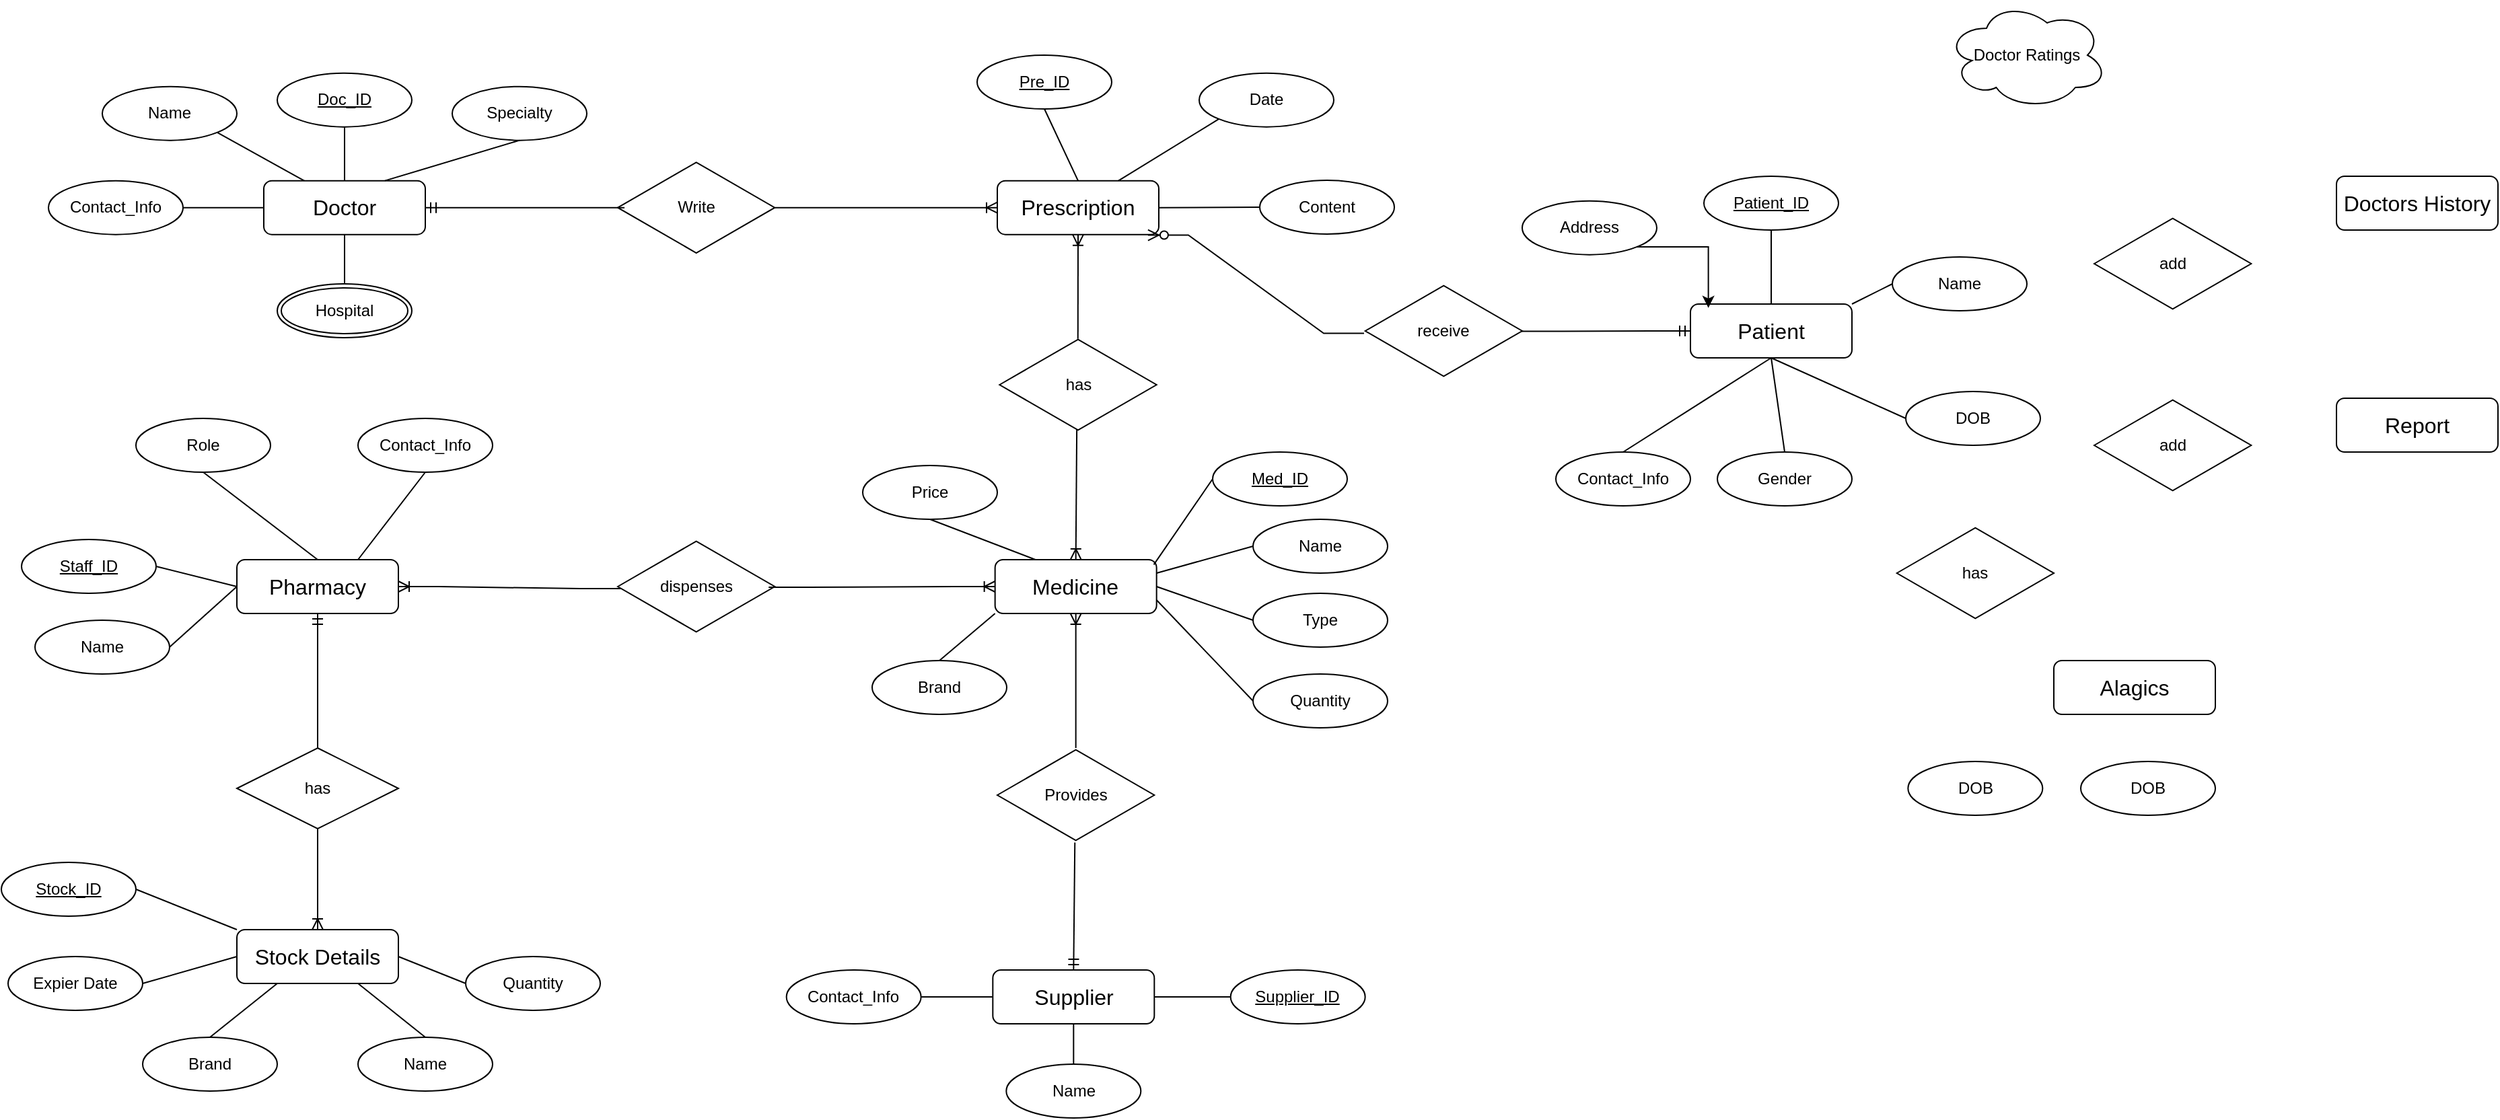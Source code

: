 <mxfile version="24.6.3" type="github">
  <diagram name="Page-1" id="iVzlun0QSoS3-AnxW-2T">
    <mxGraphModel dx="2868" dy="1556" grid="1" gridSize="10" guides="1" tooltips="1" connect="1" arrows="1" fold="1" page="1" pageScale="1" pageWidth="850" pageHeight="1100" math="0" shadow="0">
      <root>
        <mxCell id="0" />
        <mxCell id="1" parent="0" />
        <mxCell id="OggEks25qi9N1Qm2_PGX-1" value="&lt;font size=&quot;3&quot;&gt;Doctor&lt;/font&gt;" style="rounded=1;whiteSpace=wrap;html=1;" vertex="1" parent="1">
          <mxGeometry x="455" y="573.33" width="120" height="40" as="geometry" />
        </mxCell>
        <mxCell id="OggEks25qi9N1Qm2_PGX-2" style="edgeStyle=orthogonalEdgeStyle;rounded=0;orthogonalLoop=1;jettySize=auto;html=1;exitX=0.5;exitY=1;exitDx=0;exitDy=0;" edge="1" parent="1" source="OggEks25qi9N1Qm2_PGX-1" target="OggEks25qi9N1Qm2_PGX-1">
          <mxGeometry relative="1" as="geometry" />
        </mxCell>
        <mxCell id="OggEks25qi9N1Qm2_PGX-3" value="&lt;font size=&quot;3&quot;&gt;Prescription&lt;/font&gt;" style="rounded=1;whiteSpace=wrap;html=1;" vertex="1" parent="1">
          <mxGeometry x="1000" y="573.33" width="120" height="40" as="geometry" />
        </mxCell>
        <mxCell id="OggEks25qi9N1Qm2_PGX-4" value="Write" style="html=1;whiteSpace=wrap;aspect=fixed;shape=isoRectangle;" vertex="1" parent="1">
          <mxGeometry x="718" y="558.33" width="116.66" height="70" as="geometry" />
        </mxCell>
        <mxCell id="OggEks25qi9N1Qm2_PGX-5" value="&lt;font size=&quot;3&quot;&gt;Patient&lt;/font&gt;" style="rounded=1;whiteSpace=wrap;html=1;" vertex="1" parent="1">
          <mxGeometry x="1515" y="665" width="120" height="40" as="geometry" />
        </mxCell>
        <mxCell id="OggEks25qi9N1Qm2_PGX-6" value="&lt;font size=&quot;3&quot;&gt;Medicine&lt;/font&gt;" style="rounded=1;whiteSpace=wrap;html=1;" vertex="1" parent="1">
          <mxGeometry x="998.33" y="855" width="120" height="40" as="geometry" />
        </mxCell>
        <mxCell id="OggEks25qi9N1Qm2_PGX-7" value="&lt;font size=&quot;3&quot;&gt;Supplier&lt;/font&gt;" style="rounded=1;whiteSpace=wrap;html=1;" vertex="1" parent="1">
          <mxGeometry x="996.66" y="1160" width="120" height="40" as="geometry" />
        </mxCell>
        <mxCell id="OggEks25qi9N1Qm2_PGX-8" value="&lt;font size=&quot;3&quot;&gt;Pharmacy&lt;/font&gt;" style="rounded=1;whiteSpace=wrap;html=1;" vertex="1" parent="1">
          <mxGeometry x="435" y="855" width="120" height="40" as="geometry" />
        </mxCell>
        <mxCell id="OggEks25qi9N1Qm2_PGX-9" value="Provides" style="html=1;whiteSpace=wrap;aspect=fixed;shape=isoRectangle;" vertex="1" parent="1">
          <mxGeometry x="1000" y="995" width="116.66" height="70" as="geometry" />
        </mxCell>
        <mxCell id="OggEks25qi9N1Qm2_PGX-10" value="receive" style="html=1;whiteSpace=wrap;aspect=fixed;shape=isoRectangle;" vertex="1" parent="1">
          <mxGeometry x="1273.33" y="650" width="116.66" height="70" as="geometry" />
        </mxCell>
        <mxCell id="OggEks25qi9N1Qm2_PGX-11" value="dispenses" style="html=1;whiteSpace=wrap;aspect=fixed;shape=isoRectangle;" vertex="1" parent="1">
          <mxGeometry x="718" y="840" width="116.66" height="70" as="geometry" />
        </mxCell>
        <mxCell id="OggEks25qi9N1Qm2_PGX-12" value="Contact_Info" style="ellipse;whiteSpace=wrap;html=1;align=center;" vertex="1" parent="1">
          <mxGeometry x="295" y="573.33" width="100" height="40" as="geometry" />
        </mxCell>
        <mxCell id="OggEks25qi9N1Qm2_PGX-13" value="Specialty" style="ellipse;whiteSpace=wrap;html=1;align=center;" vertex="1" parent="1">
          <mxGeometry x="595" y="503.33" width="100" height="40" as="geometry" />
        </mxCell>
        <mxCell id="OggEks25qi9N1Qm2_PGX-14" value="Name" style="ellipse;whiteSpace=wrap;html=1;align=center;" vertex="1" parent="1">
          <mxGeometry x="335" y="503.33" width="100" height="40" as="geometry" />
        </mxCell>
        <mxCell id="OggEks25qi9N1Qm2_PGX-15" value="Date" style="ellipse;whiteSpace=wrap;html=1;align=center;" vertex="1" parent="1">
          <mxGeometry x="1150" y="493.33" width="100" height="40" as="geometry" />
        </mxCell>
        <mxCell id="OggEks25qi9N1Qm2_PGX-16" value="Contact_Info" style="ellipse;whiteSpace=wrap;html=1;align=center;" vertex="1" parent="1">
          <mxGeometry x="1415" y="775" width="100" height="40" as="geometry" />
        </mxCell>
        <mxCell id="OggEks25qi9N1Qm2_PGX-17" value="Gender" style="ellipse;whiteSpace=wrap;html=1;align=center;" vertex="1" parent="1">
          <mxGeometry x="1535" y="775" width="100" height="40" as="geometry" />
        </mxCell>
        <mxCell id="OggEks25qi9N1Qm2_PGX-18" value="Name" style="ellipse;whiteSpace=wrap;html=1;align=center;" vertex="1" parent="1">
          <mxGeometry x="1665" y="630" width="100" height="40" as="geometry" />
        </mxCell>
        <mxCell id="OggEks25qi9N1Qm2_PGX-19" value="DOB" style="ellipse;whiteSpace=wrap;html=1;align=center;" vertex="1" parent="1">
          <mxGeometry x="1675" y="730" width="100" height="40" as="geometry" />
        </mxCell>
        <mxCell id="OggEks25qi9N1Qm2_PGX-20" value="has" style="html=1;whiteSpace=wrap;aspect=fixed;shape=isoRectangle;" vertex="1" parent="1">
          <mxGeometry x="1001.67" y="690" width="116.66" height="70" as="geometry" />
        </mxCell>
        <mxCell id="OggEks25qi9N1Qm2_PGX-21" value="Name" style="ellipse;whiteSpace=wrap;html=1;align=center;" vertex="1" parent="1">
          <mxGeometry x="285" y="900" width="100" height="40" as="geometry" />
        </mxCell>
        <mxCell id="OggEks25qi9N1Qm2_PGX-22" value="Contact_Info" style="ellipse;whiteSpace=wrap;html=1;align=center;" vertex="1" parent="1">
          <mxGeometry x="843.33" y="1160" width="100" height="40" as="geometry" />
        </mxCell>
        <mxCell id="OggEks25qi9N1Qm2_PGX-23" value="Contact_Info" style="ellipse;whiteSpace=wrap;html=1;align=center;" vertex="1" parent="1">
          <mxGeometry x="525" y="750" width="100" height="40" as="geometry" />
        </mxCell>
        <mxCell id="OggEks25qi9N1Qm2_PGX-24" value="Name" style="ellipse;whiteSpace=wrap;html=1;align=center;" vertex="1" parent="1">
          <mxGeometry x="1006.66" y="1230" width="100" height="40" as="geometry" />
        </mxCell>
        <mxCell id="OggEks25qi9N1Qm2_PGX-25" value="Name" style="ellipse;whiteSpace=wrap;html=1;align=center;" vertex="1" parent="1">
          <mxGeometry x="1190" y="825" width="100" height="40" as="geometry" />
        </mxCell>
        <mxCell id="OggEks25qi9N1Qm2_PGX-26" value="Type" style="ellipse;whiteSpace=wrap;html=1;align=center;" vertex="1" parent="1">
          <mxGeometry x="1190" y="880" width="100" height="40" as="geometry" />
        </mxCell>
        <mxCell id="OggEks25qi9N1Qm2_PGX-27" value="Quantity" style="ellipse;whiteSpace=wrap;html=1;align=center;" vertex="1" parent="1">
          <mxGeometry x="1190" y="940" width="100" height="40" as="geometry" />
        </mxCell>
        <mxCell id="OggEks25qi9N1Qm2_PGX-28" style="edgeStyle=orthogonalEdgeStyle;rounded=0;orthogonalLoop=1;jettySize=auto;html=1;exitX=0.5;exitY=1;exitDx=0;exitDy=0;" edge="1" parent="1" source="OggEks25qi9N1Qm2_PGX-26" target="OggEks25qi9N1Qm2_PGX-26">
          <mxGeometry relative="1" as="geometry" />
        </mxCell>
        <mxCell id="OggEks25qi9N1Qm2_PGX-29" value="Price" style="ellipse;whiteSpace=wrap;html=1;align=center;" vertex="1" parent="1">
          <mxGeometry x="900.0" y="785" width="100" height="40" as="geometry" />
        </mxCell>
        <mxCell id="OggEks25qi9N1Qm2_PGX-30" style="line;strokeWidth=1;rotatable=0;dashed=0;labelPosition=right;align=left;verticalAlign=middle;spacingTop=0;spacingLeft=6;points=[];portConstraint=eastwest;" edge="1" parent="1" source="OggEks25qi9N1Qm2_PGX-31">
          <mxGeometry relative="1" as="geometry">
            <mxPoint x="475" y="900" as="targetPoint" />
          </mxGeometry>
        </mxCell>
        <mxCell id="OggEks25qi9N1Qm2_PGX-31" value="Role" style="ellipse;whiteSpace=wrap;html=1;align=center;" vertex="1" parent="1">
          <mxGeometry x="360" y="750" width="100" height="40" as="geometry" />
        </mxCell>
        <mxCell id="OggEks25qi9N1Qm2_PGX-32" value="" style="endArrow=none;html=1;rounded=0;exitX=1;exitY=0.5;exitDx=0;exitDy=0;entryX=0;entryY=0.5;entryDx=0;entryDy=0;" edge="1" parent="1" source="OggEks25qi9N1Qm2_PGX-21" target="OggEks25qi9N1Qm2_PGX-8">
          <mxGeometry relative="1" as="geometry">
            <mxPoint x="575" y="910" as="sourcePoint" />
            <mxPoint x="735" y="910" as="targetPoint" />
          </mxGeometry>
        </mxCell>
        <mxCell id="OggEks25qi9N1Qm2_PGX-33" value="" style="endArrow=none;html=1;rounded=0;exitX=1;exitY=0.5;exitDx=0;exitDy=0;entryX=0;entryY=0.5;entryDx=0;entryDy=0;" edge="1" parent="1" source="OggEks25qi9N1Qm2_PGX-95" target="OggEks25qi9N1Qm2_PGX-8">
          <mxGeometry relative="1" as="geometry">
            <mxPoint x="375.0" y="860.0" as="sourcePoint" />
            <mxPoint x="430" y="840" as="targetPoint" />
          </mxGeometry>
        </mxCell>
        <mxCell id="OggEks25qi9N1Qm2_PGX-34" value="" style="endArrow=none;html=1;rounded=0;exitX=0.5;exitY=1;exitDx=0;exitDy=0;entryX=0.5;entryY=0;entryDx=0;entryDy=0;" edge="1" parent="1" source="OggEks25qi9N1Qm2_PGX-31" target="OggEks25qi9N1Qm2_PGX-8">
          <mxGeometry relative="1" as="geometry">
            <mxPoint x="435" y="960" as="sourcePoint" />
            <mxPoint x="495" y="900" as="targetPoint" />
          </mxGeometry>
        </mxCell>
        <mxCell id="OggEks25qi9N1Qm2_PGX-35" value="" style="endArrow=none;html=1;rounded=0;entryX=0.75;entryY=0;entryDx=0;entryDy=0;exitX=0.5;exitY=1;exitDx=0;exitDy=0;" edge="1" parent="1" source="OggEks25qi9N1Qm2_PGX-23" target="OggEks25qi9N1Qm2_PGX-8">
          <mxGeometry relative="1" as="geometry">
            <mxPoint x="565" y="790" as="sourcePoint" />
            <mxPoint x="555" y="895" as="targetPoint" />
          </mxGeometry>
        </mxCell>
        <mxCell id="OggEks25qi9N1Qm2_PGX-36" value="" style="endArrow=none;html=1;rounded=0;entryX=0.25;entryY=0;entryDx=0;entryDy=0;exitX=0.5;exitY=1;exitDx=0;exitDy=0;" edge="1" parent="1" source="OggEks25qi9N1Qm2_PGX-29" target="OggEks25qi9N1Qm2_PGX-6">
          <mxGeometry relative="1" as="geometry">
            <mxPoint x="785" y="780" as="sourcePoint" />
            <mxPoint x="945" y="780" as="targetPoint" />
          </mxGeometry>
        </mxCell>
        <mxCell id="OggEks25qi9N1Qm2_PGX-37" value="" style="endArrow=none;html=1;rounded=0;entryX=0;entryY=0.5;entryDx=0;entryDy=0;exitX=1;exitY=0.75;exitDx=0;exitDy=0;" edge="1" parent="1" source="OggEks25qi9N1Qm2_PGX-6" target="OggEks25qi9N1Qm2_PGX-27">
          <mxGeometry relative="1" as="geometry">
            <mxPoint x="1098.33" y="970.14" as="sourcePoint" />
            <mxPoint x="1133.33" y="929.14" as="targetPoint" />
          </mxGeometry>
        </mxCell>
        <mxCell id="OggEks25qi9N1Qm2_PGX-38" value="" style="endArrow=none;html=1;rounded=0;exitX=1;exitY=0.25;exitDx=0;exitDy=0;entryX=0;entryY=0.5;entryDx=0;entryDy=0;" edge="1" parent="1" source="OggEks25qi9N1Qm2_PGX-6" target="OggEks25qi9N1Qm2_PGX-25">
          <mxGeometry relative="1" as="geometry">
            <mxPoint x="1144.16" y="906" as="sourcePoint" />
            <mxPoint x="1179" y="865" as="targetPoint" />
          </mxGeometry>
        </mxCell>
        <mxCell id="OggEks25qi9N1Qm2_PGX-39" value="" style="endArrow=none;html=1;rounded=0;entryX=0;entryY=0.5;entryDx=0;entryDy=0;exitX=1;exitY=0.5;exitDx=0;exitDy=0;" edge="1" parent="1" source="OggEks25qi9N1Qm2_PGX-6" target="OggEks25qi9N1Qm2_PGX-26">
          <mxGeometry relative="1" as="geometry">
            <mxPoint x="1151.66" y="941" as="sourcePoint" />
            <mxPoint x="1186.66" y="900" as="targetPoint" />
          </mxGeometry>
        </mxCell>
        <mxCell id="OggEks25qi9N1Qm2_PGX-40" value="" style="endArrow=none;html=1;rounded=0;entryX=0;entryY=0.5;entryDx=0;entryDy=0;exitX=0.983;exitY=0.092;exitDx=0;exitDy=0;exitPerimeter=0;" edge="1" parent="1" source="OggEks25qi9N1Qm2_PGX-6" target="OggEks25qi9N1Qm2_PGX-98">
          <mxGeometry relative="1" as="geometry">
            <mxPoint x="1111.66" y="831" as="sourcePoint" />
            <mxPoint x="1151.66" y="795" as="targetPoint" />
          </mxGeometry>
        </mxCell>
        <mxCell id="OggEks25qi9N1Qm2_PGX-41" value="" style="endArrow=none;html=1;rounded=0;entryX=0;entryY=0.5;entryDx=0;entryDy=0;exitX=1;exitY=0.5;exitDx=0;exitDy=0;" edge="1" parent="1" source="OggEks25qi9N1Qm2_PGX-7" target="OggEks25qi9N1Qm2_PGX-99">
          <mxGeometry relative="1" as="geometry">
            <mxPoint x="768.33" y="1265" as="sourcePoint" />
            <mxPoint x="1173.33" y="1180" as="targetPoint" />
          </mxGeometry>
        </mxCell>
        <mxCell id="OggEks25qi9N1Qm2_PGX-42" value="" style="endArrow=none;html=1;rounded=0;entryX=0.5;entryY=0;entryDx=0;entryDy=0;exitX=0.5;exitY=1;exitDx=0;exitDy=0;" edge="1" parent="1" source="OggEks25qi9N1Qm2_PGX-7" target="OggEks25qi9N1Qm2_PGX-24">
          <mxGeometry relative="1" as="geometry">
            <mxPoint x="778.33" y="1295" as="sourcePoint" />
            <mxPoint x="938.33" y="1295" as="targetPoint" />
          </mxGeometry>
        </mxCell>
        <mxCell id="OggEks25qi9N1Qm2_PGX-43" value="" style="endArrow=none;html=1;rounded=0;entryX=0;entryY=0.5;entryDx=0;entryDy=0;exitX=1;exitY=0.5;exitDx=0;exitDy=0;" edge="1" parent="1" source="OggEks25qi9N1Qm2_PGX-22" target="OggEks25qi9N1Qm2_PGX-7">
          <mxGeometry relative="1" as="geometry">
            <mxPoint x="773.33" y="1327.5" as="sourcePoint" />
            <mxPoint x="978.33" y="1172.5" as="targetPoint" />
          </mxGeometry>
        </mxCell>
        <mxCell id="OggEks25qi9N1Qm2_PGX-44" value="" style="endArrow=none;html=1;rounded=0;exitX=0.5;exitY=0;exitDx=0;exitDy=0;entryX=0.5;entryY=1;entryDx=0;entryDy=0;" edge="1" parent="1" source="OggEks25qi9N1Qm2_PGX-5" target="OggEks25qi9N1Qm2_PGX-97">
          <mxGeometry relative="1" as="geometry">
            <mxPoint x="1965" y="630" as="sourcePoint" />
            <mxPoint x="1565" y="620" as="targetPoint" />
          </mxGeometry>
        </mxCell>
        <mxCell id="OggEks25qi9N1Qm2_PGX-45" value="" style="endArrow=none;html=1;rounded=0;exitX=1;exitY=0;exitDx=0;exitDy=0;entryX=0;entryY=0.5;entryDx=0;entryDy=0;" edge="1" parent="1" source="OggEks25qi9N1Qm2_PGX-5" target="OggEks25qi9N1Qm2_PGX-18">
          <mxGeometry relative="1" as="geometry">
            <mxPoint x="1955" y="659.17" as="sourcePoint" />
            <mxPoint x="2115" y="659.17" as="targetPoint" />
          </mxGeometry>
        </mxCell>
        <mxCell id="OggEks25qi9N1Qm2_PGX-46" value="" style="endArrow=none;html=1;rounded=0;exitX=0.5;exitY=1;exitDx=0;exitDy=0;entryX=0;entryY=0.5;entryDx=0;entryDy=0;" edge="1" parent="1" source="OggEks25qi9N1Qm2_PGX-5" target="OggEks25qi9N1Qm2_PGX-19">
          <mxGeometry relative="1" as="geometry">
            <mxPoint x="1945" y="700" as="sourcePoint" />
            <mxPoint x="2105" y="700" as="targetPoint" />
          </mxGeometry>
        </mxCell>
        <mxCell id="OggEks25qi9N1Qm2_PGX-47" value="" style="endArrow=none;html=1;rounded=0;exitX=0.5;exitY=1;exitDx=0;exitDy=0;entryX=0.5;entryY=0;entryDx=0;entryDy=0;" edge="1" parent="1" source="OggEks25qi9N1Qm2_PGX-5" target="OggEks25qi9N1Qm2_PGX-17">
          <mxGeometry relative="1" as="geometry">
            <mxPoint x="1935" y="730" as="sourcePoint" />
            <mxPoint x="2095" y="730" as="targetPoint" />
          </mxGeometry>
        </mxCell>
        <mxCell id="OggEks25qi9N1Qm2_PGX-48" value="" style="endArrow=none;html=1;rounded=0;exitX=0.5;exitY=0;exitDx=0;exitDy=0;entryX=0.5;entryY=1;entryDx=0;entryDy=0;" edge="1" parent="1" source="OggEks25qi9N1Qm2_PGX-16" target="OggEks25qi9N1Qm2_PGX-5">
          <mxGeometry relative="1" as="geometry">
            <mxPoint x="1925" y="760" as="sourcePoint" />
            <mxPoint x="2085" y="760" as="targetPoint" />
          </mxGeometry>
        </mxCell>
        <mxCell id="OggEks25qi9N1Qm2_PGX-49" value="" style="endArrow=none;html=1;rounded=0;entryX=0;entryY=0.5;entryDx=0;entryDy=0;exitX=1;exitY=0.5;exitDx=0;exitDy=0;" edge="1" parent="1" source="OggEks25qi9N1Qm2_PGX-12" target="OggEks25qi9N1Qm2_PGX-1">
          <mxGeometry relative="1" as="geometry">
            <mxPoint x="355" y="663.33" as="sourcePoint" />
            <mxPoint x="515" y="663.33" as="targetPoint" />
          </mxGeometry>
        </mxCell>
        <mxCell id="OggEks25qi9N1Qm2_PGX-50" value="" style="endArrow=none;html=1;rounded=0;entryX=0.25;entryY=0;entryDx=0;entryDy=0;exitX=1;exitY=1;exitDx=0;exitDy=0;" edge="1" parent="1" source="OggEks25qi9N1Qm2_PGX-14" target="OggEks25qi9N1Qm2_PGX-1">
          <mxGeometry relative="1" as="geometry">
            <mxPoint x="325" y="673.33" as="sourcePoint" />
            <mxPoint x="485" y="673.33" as="targetPoint" />
          </mxGeometry>
        </mxCell>
        <mxCell id="OggEks25qi9N1Qm2_PGX-51" value="" style="endArrow=none;html=1;rounded=0;entryX=0.5;entryY=0;entryDx=0;entryDy=0;exitX=0.5;exitY=1;exitDx=0;exitDy=0;" edge="1" parent="1" source="OggEks25qi9N1Qm2_PGX-66" target="OggEks25qi9N1Qm2_PGX-1">
          <mxGeometry relative="1" as="geometry">
            <mxPoint x="515" y="543.33" as="sourcePoint" />
            <mxPoint x="505" y="683.33" as="targetPoint" />
          </mxGeometry>
        </mxCell>
        <mxCell id="OggEks25qi9N1Qm2_PGX-52" value="" style="endArrow=none;html=1;rounded=0;entryX=0.5;entryY=1;entryDx=0;entryDy=0;exitX=0.75;exitY=0;exitDx=0;exitDy=0;" edge="1" parent="1" source="OggEks25qi9N1Qm2_PGX-1" target="OggEks25qi9N1Qm2_PGX-13">
          <mxGeometry relative="1" as="geometry">
            <mxPoint x="395" y="703.33" as="sourcePoint" />
            <mxPoint x="555" y="703.33" as="targetPoint" />
          </mxGeometry>
        </mxCell>
        <mxCell id="OggEks25qi9N1Qm2_PGX-53" value="" style="endArrow=none;html=1;rounded=0;entryX=0.5;entryY=1;entryDx=0;entryDy=0;exitX=0.5;exitY=0;exitDx=0;exitDy=0;" edge="1" parent="1" source="OggEks25qi9N1Qm2_PGX-3" target="OggEks25qi9N1Qm2_PGX-96">
          <mxGeometry relative="1" as="geometry">
            <mxPoint x="540" y="693.33" as="sourcePoint" />
            <mxPoint x="1045" y="520" as="targetPoint" />
          </mxGeometry>
        </mxCell>
        <mxCell id="OggEks25qi9N1Qm2_PGX-54" value="" style="endArrow=none;html=1;rounded=0;entryX=0;entryY=1;entryDx=0;entryDy=0;exitX=0.75;exitY=0;exitDx=0;exitDy=0;" edge="1" parent="1" source="OggEks25qi9N1Qm2_PGX-3" target="OggEks25qi9N1Qm2_PGX-15">
          <mxGeometry relative="1" as="geometry">
            <mxPoint x="750" y="653.33" as="sourcePoint" />
            <mxPoint x="910" y="653.33" as="targetPoint" />
          </mxGeometry>
        </mxCell>
        <mxCell id="OggEks25qi9N1Qm2_PGX-55" value="" style="edgeStyle=entityRelationEdgeStyle;fontSize=12;html=1;endArrow=ERoneToMany;rounded=0;entryX=0;entryY=0.5;entryDx=0;entryDy=0;exitX=0.961;exitY=0.507;exitDx=0;exitDy=0;exitPerimeter=0;" edge="1" parent="1" source="OggEks25qi9N1Qm2_PGX-11" target="OggEks25qi9N1Qm2_PGX-6">
          <mxGeometry width="100" height="100" relative="1" as="geometry">
            <mxPoint x="875" y="880" as="sourcePoint" />
            <mxPoint x="975" y="780" as="targetPoint" />
          </mxGeometry>
        </mxCell>
        <mxCell id="OggEks25qi9N1Qm2_PGX-56" value="" style="edgeStyle=entityRelationEdgeStyle;fontSize=12;html=1;endArrow=ERoneToMany;rounded=0;exitX=0.018;exitY=0.522;exitDx=0;exitDy=0;exitPerimeter=0;entryX=1;entryY=0.5;entryDx=0;entryDy=0;" edge="1" parent="1" source="OggEks25qi9N1Qm2_PGX-11" target="OggEks25qi9N1Qm2_PGX-8">
          <mxGeometry width="100" height="100" relative="1" as="geometry">
            <mxPoint x="567" y="900" as="sourcePoint" />
            <mxPoint x="685" y="990" as="targetPoint" />
          </mxGeometry>
        </mxCell>
        <mxCell id="OggEks25qi9N1Qm2_PGX-57" value="" style="edgeStyle=entityRelationEdgeStyle;fontSize=12;html=1;endArrow=ERmandOne;rounded=0;exitX=0.043;exitY=0.5;exitDx=0;exitDy=0;exitPerimeter=0;entryX=1;entryY=0.5;entryDx=0;entryDy=0;" edge="1" parent="1" source="OggEks25qi9N1Qm2_PGX-4" target="OggEks25qi9N1Qm2_PGX-1">
          <mxGeometry width="100" height="100" relative="1" as="geometry">
            <mxPoint x="1345" y="800" as="sourcePoint" />
            <mxPoint x="1445" y="700" as="targetPoint" />
          </mxGeometry>
        </mxCell>
        <mxCell id="OggEks25qi9N1Qm2_PGX-58" value="" style="edgeStyle=entityRelationEdgeStyle;fontSize=12;html=1;endArrow=ERoneToMany;rounded=0;entryX=0;entryY=0.5;entryDx=0;entryDy=0;exitX=1.002;exitY=0.501;exitDx=0;exitDy=0;exitPerimeter=0;" edge="1" parent="1" source="OggEks25qi9N1Qm2_PGX-4" target="OggEks25qi9N1Qm2_PGX-3">
          <mxGeometry width="100" height="100" relative="1" as="geometry">
            <mxPoint x="1345" y="800" as="sourcePoint" />
            <mxPoint x="1445" y="700" as="targetPoint" />
          </mxGeometry>
        </mxCell>
        <mxCell id="OggEks25qi9N1Qm2_PGX-59" value="" style="fontSize=12;html=1;endArrow=ERoneToMany;rounded=0;entryX=0.5;entryY=1;entryDx=0;entryDy=0;exitX=0.499;exitY=0.013;exitDx=0;exitDy=0;exitPerimeter=0;" edge="1" parent="1" source="OggEks25qi9N1Qm2_PGX-20" target="OggEks25qi9N1Qm2_PGX-3">
          <mxGeometry width="100" height="100" relative="1" as="geometry">
            <mxPoint x="825" y="740" as="sourcePoint" />
            <mxPoint x="925" y="640" as="targetPoint" />
          </mxGeometry>
        </mxCell>
        <mxCell id="OggEks25qi9N1Qm2_PGX-60" value="" style="fontSize=12;html=1;endArrow=ERoneToMany;rounded=0;entryX=0.5;entryY=0;entryDx=0;entryDy=0;exitX=0.492;exitY=0.974;exitDx=0;exitDy=0;exitPerimeter=0;" edge="1" parent="1" source="OggEks25qi9N1Qm2_PGX-20" target="OggEks25qi9N1Qm2_PGX-6">
          <mxGeometry width="100" height="100" relative="1" as="geometry">
            <mxPoint x="860" y="760" as="sourcePoint" />
            <mxPoint x="960" y="660" as="targetPoint" />
          </mxGeometry>
        </mxCell>
        <mxCell id="OggEks25qi9N1Qm2_PGX-61" value="" style="edgeStyle=entityRelationEdgeStyle;fontSize=12;html=1;endArrow=ERmandOne;rounded=0;entryX=0;entryY=0.5;entryDx=0;entryDy=0;exitX=0.994;exitY=0.504;exitDx=0;exitDy=0;exitPerimeter=0;" edge="1" parent="1" source="OggEks25qi9N1Qm2_PGX-10" target="OggEks25qi9N1Qm2_PGX-5">
          <mxGeometry width="100" height="100" relative="1" as="geometry">
            <mxPoint x="1375" y="650" as="sourcePoint" />
            <mxPoint x="1475" y="550" as="targetPoint" />
          </mxGeometry>
        </mxCell>
        <mxCell id="OggEks25qi9N1Qm2_PGX-62" value="" style="fontSize=12;html=1;endArrow=ERoneToMany;rounded=0;entryX=0.5;entryY=1;entryDx=0;entryDy=0;exitX=0.5;exitY=0;exitDx=0;exitDy=0;exitPerimeter=0;" edge="1" parent="1" source="OggEks25qi9N1Qm2_PGX-9" target="OggEks25qi9N1Qm2_PGX-6">
          <mxGeometry width="100" height="100" relative="1" as="geometry">
            <mxPoint x="855" y="1140" as="sourcePoint" />
            <mxPoint x="955" y="1040" as="targetPoint" />
          </mxGeometry>
        </mxCell>
        <mxCell id="OggEks25qi9N1Qm2_PGX-63" value="" style="fontSize=12;html=1;endArrow=ERmandOne;rounded=0;entryX=0.5;entryY=0;entryDx=0;entryDy=0;exitX=0.494;exitY=1.003;exitDx=0;exitDy=0;exitPerimeter=0;" edge="1" parent="1" source="OggEks25qi9N1Qm2_PGX-9" target="OggEks25qi9N1Qm2_PGX-7">
          <mxGeometry width="100" height="100" relative="1" as="geometry">
            <mxPoint x="995" y="1170" as="sourcePoint" />
            <mxPoint x="1095" y="1070" as="targetPoint" />
          </mxGeometry>
        </mxCell>
        <mxCell id="OggEks25qi9N1Qm2_PGX-64" value="" style="endArrow=none;html=1;rounded=0;entryX=0.5;entryY=1;entryDx=0;entryDy=0;exitX=0.5;exitY=0;exitDx=0;exitDy=0;" edge="1" parent="1" source="OggEks25qi9N1Qm2_PGX-65" target="OggEks25qi9N1Qm2_PGX-1">
          <mxGeometry relative="1" as="geometry">
            <mxPoint x="235" y="720" as="sourcePoint" />
            <mxPoint x="395" y="720" as="targetPoint" />
          </mxGeometry>
        </mxCell>
        <mxCell id="OggEks25qi9N1Qm2_PGX-65" value="Hospital" style="ellipse;shape=doubleEllipse;margin=3;whiteSpace=wrap;html=1;align=center;" vertex="1" parent="1">
          <mxGeometry x="465" y="650" width="100" height="40" as="geometry" />
        </mxCell>
        <mxCell id="OggEks25qi9N1Qm2_PGX-66" value="Doc_ID" style="ellipse;whiteSpace=wrap;html=1;align=center;fontStyle=4;" vertex="1" parent="1">
          <mxGeometry x="465" y="493.33" width="100" height="40" as="geometry" />
        </mxCell>
        <mxCell id="OggEks25qi9N1Qm2_PGX-67" value="Content" style="ellipse;whiteSpace=wrap;html=1;align=center;" vertex="1" parent="1">
          <mxGeometry x="1195" y="573" width="100" height="40" as="geometry" />
        </mxCell>
        <mxCell id="OggEks25qi9N1Qm2_PGX-68" value="" style="endArrow=none;html=1;rounded=0;exitX=1;exitY=0.5;exitDx=0;exitDy=0;entryX=0;entryY=0.5;entryDx=0;entryDy=0;" edge="1" parent="1" source="OggEks25qi9N1Qm2_PGX-3" target="OggEks25qi9N1Qm2_PGX-67">
          <mxGeometry relative="1" as="geometry">
            <mxPoint x="1075" y="650" as="sourcePoint" />
            <mxPoint x="1235" y="650" as="targetPoint" />
          </mxGeometry>
        </mxCell>
        <mxCell id="OggEks25qi9N1Qm2_PGX-69" value="" style="edgeStyle=entityRelationEdgeStyle;fontSize=12;html=1;endArrow=ERzeroToMany;endFill=1;rounded=0;entryX=0.933;entryY=1.011;entryDx=0;entryDy=0;entryPerimeter=0;exitX=-0.007;exitY=0.525;exitDx=0;exitDy=0;exitPerimeter=0;" edge="1" parent="1" source="OggEks25qi9N1Qm2_PGX-10" target="OggEks25qi9N1Qm2_PGX-3">
          <mxGeometry width="100" height="100" relative="1" as="geometry">
            <mxPoint x="1135" y="800" as="sourcePoint" />
            <mxPoint x="1235" y="700" as="targetPoint" />
          </mxGeometry>
        </mxCell>
        <mxCell id="OggEks25qi9N1Qm2_PGX-70" value="Brand" style="ellipse;whiteSpace=wrap;html=1;align=center;" vertex="1" parent="1">
          <mxGeometry x="907" y="930" width="100" height="40" as="geometry" />
        </mxCell>
        <mxCell id="OggEks25qi9N1Qm2_PGX-71" value="" style="endArrow=none;html=1;rounded=0;entryX=0;entryY=1;entryDx=0;entryDy=0;exitX=0.5;exitY=0;exitDx=0;exitDy=0;" edge="1" parent="1" source="OggEks25qi9N1Qm2_PGX-70" target="OggEks25qi9N1Qm2_PGX-6">
          <mxGeometry relative="1" as="geometry">
            <mxPoint x="1005" y="1050" as="sourcePoint" />
            <mxPoint x="1165" y="1050" as="targetPoint" />
          </mxGeometry>
        </mxCell>
        <mxCell id="OggEks25qi9N1Qm2_PGX-72" value="&lt;font size=&quot;3&quot;&gt;Stock Details&lt;/font&gt;" style="rounded=1;whiteSpace=wrap;html=1;" vertex="1" parent="1">
          <mxGeometry x="435" y="1130" width="120" height="40" as="geometry" />
        </mxCell>
        <mxCell id="OggEks25qi9N1Qm2_PGX-73" value="Brand" style="ellipse;whiteSpace=wrap;html=1;align=center;" vertex="1" parent="1">
          <mxGeometry x="365" y="1210" width="100" height="40" as="geometry" />
        </mxCell>
        <mxCell id="OggEks25qi9N1Qm2_PGX-74" value="Name" style="ellipse;whiteSpace=wrap;html=1;align=center;" vertex="1" parent="1">
          <mxGeometry x="525" y="1210" width="100" height="40" as="geometry" />
        </mxCell>
        <mxCell id="OggEks25qi9N1Qm2_PGX-75" value="Quantity" style="ellipse;whiteSpace=wrap;html=1;align=center;" vertex="1" parent="1">
          <mxGeometry x="605" y="1150" width="100" height="40" as="geometry" />
        </mxCell>
        <mxCell id="OggEks25qi9N1Qm2_PGX-76" value="Expier Date" style="ellipse;whiteSpace=wrap;html=1;align=center;" vertex="1" parent="1">
          <mxGeometry x="265" y="1150" width="100" height="40" as="geometry" />
        </mxCell>
        <mxCell id="OggEks25qi9N1Qm2_PGX-77" value="has" style="shape=rhombus;perimeter=rhombusPerimeter;whiteSpace=wrap;html=1;align=center;" vertex="1" parent="1">
          <mxGeometry x="435" y="995" width="120" height="60" as="geometry" />
        </mxCell>
        <mxCell id="OggEks25qi9N1Qm2_PGX-78" value="" style="fontSize=12;html=1;endArrow=ERoneToMany;rounded=0;entryX=0.5;entryY=0;entryDx=0;entryDy=0;exitX=0.5;exitY=1;exitDx=0;exitDy=0;" edge="1" parent="1" source="OggEks25qi9N1Qm2_PGX-77" target="OggEks25qi9N1Qm2_PGX-72">
          <mxGeometry width="100" height="100" relative="1" as="geometry">
            <mxPoint x="495" y="1040" as="sourcePoint" />
            <mxPoint x="595" y="940" as="targetPoint" />
          </mxGeometry>
        </mxCell>
        <mxCell id="OggEks25qi9N1Qm2_PGX-79" value="" style="fontSize=12;html=1;endArrow=ERmandOne;rounded=0;entryX=0.5;entryY=1;entryDx=0;entryDy=0;exitX=0.5;exitY=0;exitDx=0;exitDy=0;" edge="1" parent="1" source="OggEks25qi9N1Qm2_PGX-77" target="OggEks25qi9N1Qm2_PGX-8">
          <mxGeometry width="100" height="100" relative="1" as="geometry">
            <mxPoint x="495" y="1040" as="sourcePoint" />
            <mxPoint x="595" y="940" as="targetPoint" />
          </mxGeometry>
        </mxCell>
        <mxCell id="OggEks25qi9N1Qm2_PGX-80" value="" style="endArrow=none;html=1;rounded=0;entryX=0.5;entryY=0;entryDx=0;entryDy=0;exitX=0.75;exitY=1;exitDx=0;exitDy=0;" edge="1" parent="1" source="OggEks25qi9N1Qm2_PGX-72" target="OggEks25qi9N1Qm2_PGX-74">
          <mxGeometry relative="1" as="geometry">
            <mxPoint x="465" y="1070" as="sourcePoint" />
            <mxPoint x="625" y="1070" as="targetPoint" />
          </mxGeometry>
        </mxCell>
        <mxCell id="OggEks25qi9N1Qm2_PGX-81" value="" style="endArrow=none;html=1;rounded=0;exitX=0.5;exitY=0;exitDx=0;exitDy=0;entryX=0.25;entryY=1;entryDx=0;entryDy=0;" edge="1" parent="1" source="OggEks25qi9N1Qm2_PGX-73" target="OggEks25qi9N1Qm2_PGX-72">
          <mxGeometry relative="1" as="geometry">
            <mxPoint x="465" y="1070" as="sourcePoint" />
            <mxPoint x="625" y="1070" as="targetPoint" />
          </mxGeometry>
        </mxCell>
        <mxCell id="OggEks25qi9N1Qm2_PGX-82" value="" style="endArrow=none;html=1;rounded=0;entryX=0;entryY=0.5;entryDx=0;entryDy=0;exitX=1;exitY=0.5;exitDx=0;exitDy=0;" edge="1" parent="1" source="OggEks25qi9N1Qm2_PGX-72" target="OggEks25qi9N1Qm2_PGX-75">
          <mxGeometry relative="1" as="geometry">
            <mxPoint x="465" y="1070" as="sourcePoint" />
            <mxPoint x="625" y="1070" as="targetPoint" />
          </mxGeometry>
        </mxCell>
        <mxCell id="OggEks25qi9N1Qm2_PGX-83" value="" style="endArrow=none;html=1;rounded=0;exitX=1;exitY=0.5;exitDx=0;exitDy=0;entryX=0;entryY=0.5;entryDx=0;entryDy=0;" edge="1" parent="1" source="OggEks25qi9N1Qm2_PGX-76" target="OggEks25qi9N1Qm2_PGX-72">
          <mxGeometry relative="1" as="geometry">
            <mxPoint x="465" y="1070" as="sourcePoint" />
            <mxPoint x="625" y="1070" as="targetPoint" />
          </mxGeometry>
        </mxCell>
        <mxCell id="OggEks25qi9N1Qm2_PGX-84" value="Doctor Ratings" style="ellipse;shape=cloud;whiteSpace=wrap;html=1;" vertex="1" parent="1">
          <mxGeometry x="1705" y="440" width="120" height="80" as="geometry" />
        </mxCell>
        <mxCell id="OggEks25qi9N1Qm2_PGX-85" value="&lt;font size=&quot;3&quot;&gt;Alagics&lt;/font&gt;" style="rounded=1;whiteSpace=wrap;html=1;" vertex="1" parent="1">
          <mxGeometry x="1785" y="930" width="120" height="40" as="geometry" />
        </mxCell>
        <mxCell id="OggEks25qi9N1Qm2_PGX-86" value="has" style="html=1;whiteSpace=wrap;aspect=fixed;shape=isoRectangle;" vertex="1" parent="1">
          <mxGeometry x="1668.34" y="830" width="116.66" height="70" as="geometry" />
        </mxCell>
        <mxCell id="OggEks25qi9N1Qm2_PGX-87" value="DOB" style="ellipse;whiteSpace=wrap;html=1;align=center;" vertex="1" parent="1">
          <mxGeometry x="1676.67" y="1005" width="100" height="40" as="geometry" />
        </mxCell>
        <mxCell id="OggEks25qi9N1Qm2_PGX-88" value="DOB" style="ellipse;whiteSpace=wrap;html=1;align=center;" vertex="1" parent="1">
          <mxGeometry x="1805" y="1005" width="100" height="40" as="geometry" />
        </mxCell>
        <mxCell id="OggEks25qi9N1Qm2_PGX-89" value="&lt;font size=&quot;3&quot;&gt;Report&lt;/font&gt;" style="rounded=1;whiteSpace=wrap;html=1;" vertex="1" parent="1">
          <mxGeometry x="1995" y="735" width="120" height="40" as="geometry" />
        </mxCell>
        <mxCell id="OggEks25qi9N1Qm2_PGX-90" value="Address" style="ellipse;whiteSpace=wrap;html=1;align=center;" vertex="1" parent="1">
          <mxGeometry x="1389.99" y="588.33" width="100" height="40" as="geometry" />
        </mxCell>
        <mxCell id="OggEks25qi9N1Qm2_PGX-91" style="edgeStyle=orthogonalEdgeStyle;rounded=0;orthogonalLoop=1;jettySize=auto;html=1;exitX=1;exitY=1;exitDx=0;exitDy=0;entryX=0.111;entryY=0.071;entryDx=0;entryDy=0;entryPerimeter=0;" edge="1" parent="1" source="OggEks25qi9N1Qm2_PGX-90" target="OggEks25qi9N1Qm2_PGX-5">
          <mxGeometry relative="1" as="geometry" />
        </mxCell>
        <mxCell id="OggEks25qi9N1Qm2_PGX-92" value="&lt;font size=&quot;3&quot;&gt;Doctors History&lt;/font&gt;" style="rounded=1;whiteSpace=wrap;html=1;" vertex="1" parent="1">
          <mxGeometry x="1995" y="570" width="120" height="40" as="geometry" />
        </mxCell>
        <mxCell id="OggEks25qi9N1Qm2_PGX-93" value="Stock_ID" style="ellipse;whiteSpace=wrap;html=1;align=center;fontStyle=4;" vertex="1" parent="1">
          <mxGeometry x="260" y="1080" width="100" height="40" as="geometry" />
        </mxCell>
        <mxCell id="OggEks25qi9N1Qm2_PGX-94" value="" style="endArrow=none;html=1;rounded=0;exitX=1;exitY=0.5;exitDx=0;exitDy=0;entryX=0;entryY=0;entryDx=0;entryDy=0;" edge="1" parent="1" source="OggEks25qi9N1Qm2_PGX-93" target="OggEks25qi9N1Qm2_PGX-72">
          <mxGeometry relative="1" as="geometry">
            <mxPoint x="360" y="1110" as="sourcePoint" />
            <mxPoint x="430" y="1090" as="targetPoint" />
          </mxGeometry>
        </mxCell>
        <mxCell id="OggEks25qi9N1Qm2_PGX-95" value="Staff_ID" style="ellipse;whiteSpace=wrap;html=1;align=center;fontStyle=4;" vertex="1" parent="1">
          <mxGeometry x="275" y="840" width="100" height="40" as="geometry" />
        </mxCell>
        <mxCell id="OggEks25qi9N1Qm2_PGX-96" value="Pre_ID" style="ellipse;whiteSpace=wrap;html=1;align=center;fontStyle=4;" vertex="1" parent="1">
          <mxGeometry x="985" y="480" width="100" height="40" as="geometry" />
        </mxCell>
        <mxCell id="OggEks25qi9N1Qm2_PGX-97" value="Patient_ID" style="ellipse;whiteSpace=wrap;html=1;align=center;fontStyle=4;" vertex="1" parent="1">
          <mxGeometry x="1525" y="570" width="100" height="40" as="geometry" />
        </mxCell>
        <mxCell id="OggEks25qi9N1Qm2_PGX-98" value="Med_ID" style="ellipse;whiteSpace=wrap;html=1;align=center;fontStyle=4;" vertex="1" parent="1">
          <mxGeometry x="1160" y="775" width="100" height="40" as="geometry" />
        </mxCell>
        <mxCell id="OggEks25qi9N1Qm2_PGX-99" value="Supplier_ID" style="ellipse;whiteSpace=wrap;html=1;align=center;fontStyle=4;" vertex="1" parent="1">
          <mxGeometry x="1173.33" y="1160" width="100" height="40" as="geometry" />
        </mxCell>
        <mxCell id="OggEks25qi9N1Qm2_PGX-100" value="add" style="html=1;whiteSpace=wrap;aspect=fixed;shape=isoRectangle;" vertex="1" parent="1">
          <mxGeometry x="1815" y="735" width="116.66" height="70" as="geometry" />
        </mxCell>
        <mxCell id="OggEks25qi9N1Qm2_PGX-101" value="add" style="html=1;whiteSpace=wrap;aspect=fixed;shape=isoRectangle;" vertex="1" parent="1">
          <mxGeometry x="1815" y="600" width="116.66" height="70" as="geometry" />
        </mxCell>
      </root>
    </mxGraphModel>
  </diagram>
</mxfile>
